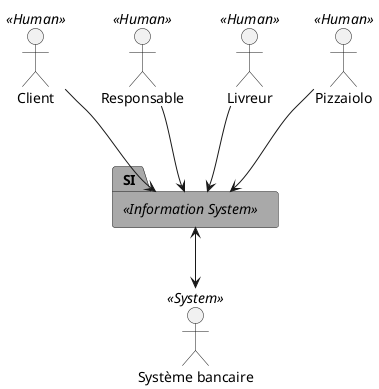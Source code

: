 @startuml
:Client: << Human >>
:Responsable: << Human >>
:Livreur: << Human >>
:Pizzaiolo: << Human >>
:Système bancaire: << System >> as bank
/':Points de vente: << System >> as pdv'/

Client --> SI
Responsable --> SI
Livreur --> SI
Pizzaiolo --> SI
SI <--> bank
/'SI <--> pdv'/

package OC-Pizza <<Information System>> as SI #A9A9A9 {
}

@enduml